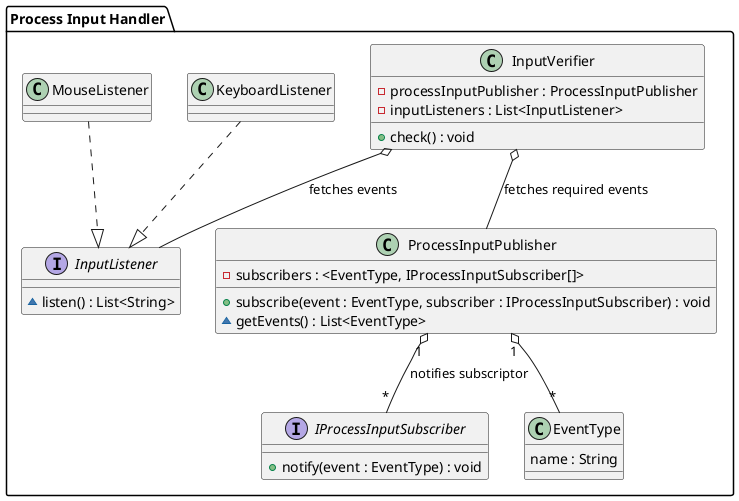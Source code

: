 @startuml
package "Process Input Handler" {
!startsub INTERFACE
  interface IProcessInputSubscriber {
    +notify(event : EventType) : void
  }

  class EventType {
    name : String
  }

  class ProcessInputPublisher {
    -subscribers : <EventType, IProcessInputSubscriber[]>

    +subscribe(event : EventType, subscriber : IProcessInputSubscriber) : void
    ~getEvents() : List<EventType>
  }
  ProcessInputPublisher "1" o-- "*" EventType
  ProcessInputPublisher "1" o-- "*" IProcessInputSubscriber : notifies subscriptor
!endsub

  class InputVerifier {
    -processInputPublisher : ProcessInputPublisher
    -inputListeners : List<InputListener>

    +check() : void
  }
  InputVerifier o-- ProcessInputPublisher : fetches required events
  InputVerifier o-- InputListener : fetches events

  interface InputListener {
    ~listen() : List<String>
  }

  KeyboardListener ..|> InputListener
  MouseListener ..|> InputListener
}
@enduml
